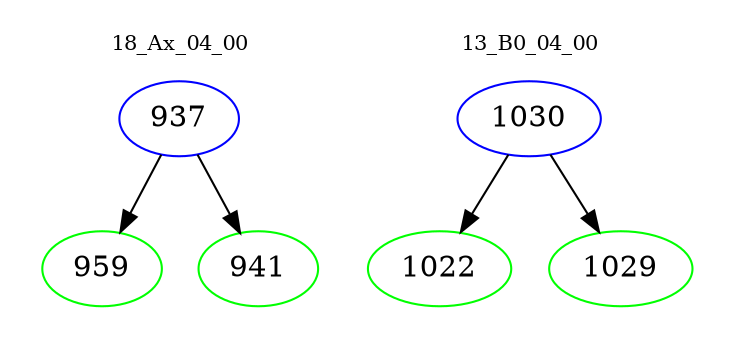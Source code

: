 digraph{
subgraph cluster_0 {
color = white
label = "18_Ax_04_00";
fontsize=10;
T0_937 [label="937", color="blue"]
T0_937 -> T0_959 [color="black"]
T0_959 [label="959", color="green"]
T0_937 -> T0_941 [color="black"]
T0_941 [label="941", color="green"]
}
subgraph cluster_1 {
color = white
label = "13_B0_04_00";
fontsize=10;
T1_1030 [label="1030", color="blue"]
T1_1030 -> T1_1022 [color="black"]
T1_1022 [label="1022", color="green"]
T1_1030 -> T1_1029 [color="black"]
T1_1029 [label="1029", color="green"]
}
}
